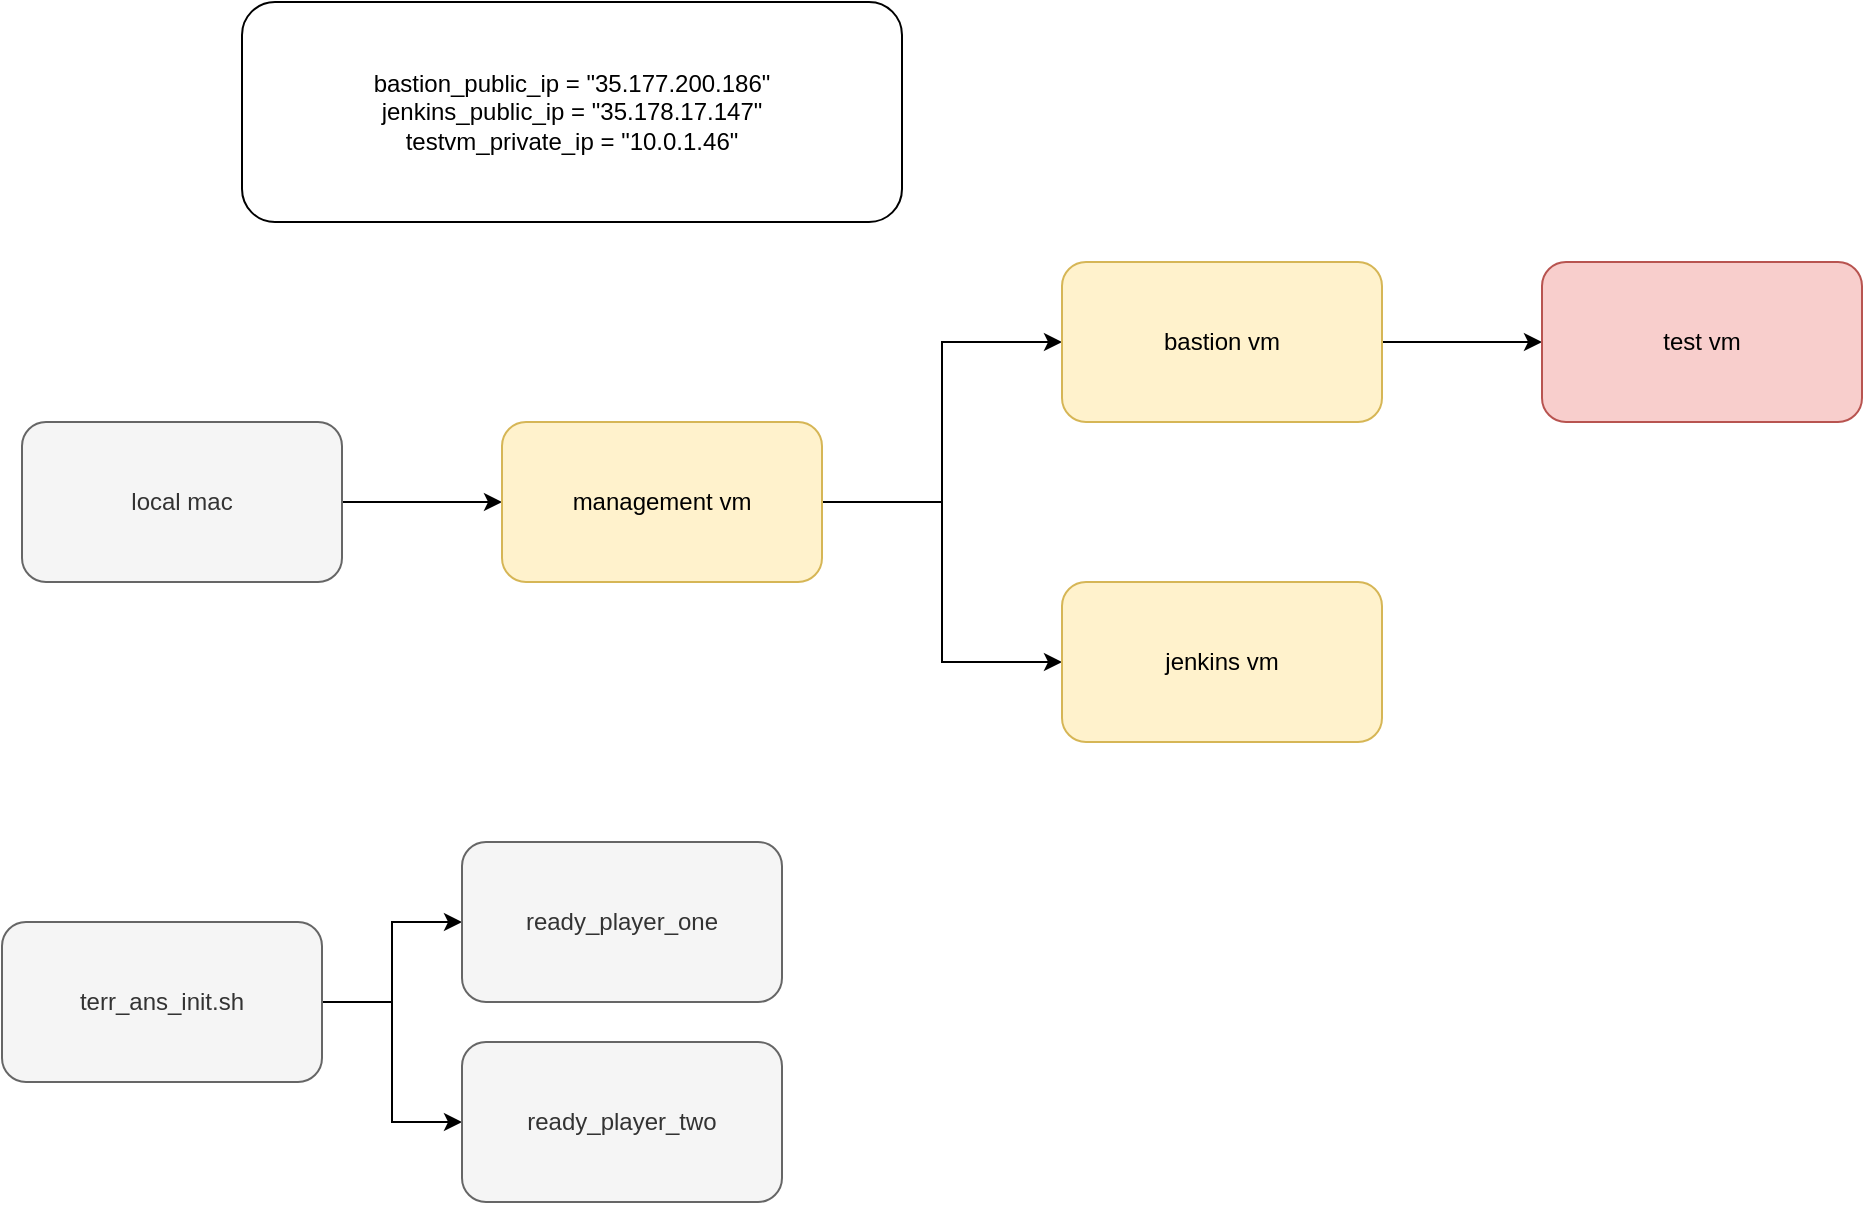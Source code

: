 <mxfile version="14.5.1" type="device"><diagram id="fgbsiUK0g7hy4sh2PP3z" name="Page-1"><mxGraphModel dx="1106" dy="972" grid="1" gridSize="10" guides="1" tooltips="1" connect="1" arrows="1" fold="1" page="1" pageScale="1" pageWidth="1169" pageHeight="827" math="0" shadow="0"><root><mxCell id="0"/><mxCell id="1" parent="0"/><mxCell id="oLSMZY4fAIswRy4_z1ld-7" value="" style="edgeStyle=orthogonalEdgeStyle;rounded=0;orthogonalLoop=1;jettySize=auto;html=1;" edge="1" parent="1" source="oLSMZY4fAIswRy4_z1ld-2" target="oLSMZY4fAIswRy4_z1ld-3"><mxGeometry relative="1" as="geometry"/></mxCell><mxCell id="oLSMZY4fAIswRy4_z1ld-2" value="local mac" style="rounded=1;whiteSpace=wrap;html=1;fillColor=#f5f5f5;strokeColor=#666666;fontColor=#333333;" vertex="1" parent="1"><mxGeometry x="80" y="280" width="160" height="80" as="geometry"/></mxCell><mxCell id="oLSMZY4fAIswRy4_z1ld-11" style="edgeStyle=orthogonalEdgeStyle;rounded=0;orthogonalLoop=1;jettySize=auto;html=1;entryX=0;entryY=0.5;entryDx=0;entryDy=0;" edge="1" parent="1" source="oLSMZY4fAIswRy4_z1ld-3" target="oLSMZY4fAIswRy4_z1ld-5"><mxGeometry relative="1" as="geometry"/></mxCell><mxCell id="oLSMZY4fAIswRy4_z1ld-12" style="edgeStyle=orthogonalEdgeStyle;rounded=0;orthogonalLoop=1;jettySize=auto;html=1;exitX=1;exitY=0.5;exitDx=0;exitDy=0;entryX=0;entryY=0.5;entryDx=0;entryDy=0;" edge="1" parent="1" source="oLSMZY4fAIswRy4_z1ld-3" target="oLSMZY4fAIswRy4_z1ld-4"><mxGeometry relative="1" as="geometry"/></mxCell><mxCell id="oLSMZY4fAIswRy4_z1ld-3" value="management vm" style="rounded=1;whiteSpace=wrap;html=1;fillColor=#fff2cc;strokeColor=#d6b656;" vertex="1" parent="1"><mxGeometry x="320" y="280" width="160" height="80" as="geometry"/></mxCell><mxCell id="oLSMZY4fAIswRy4_z1ld-4" value="jenkins vm" style="rounded=1;whiteSpace=wrap;html=1;fillColor=#fff2cc;strokeColor=#d6b656;" vertex="1" parent="1"><mxGeometry x="600" y="360" width="160" height="80" as="geometry"/></mxCell><mxCell id="oLSMZY4fAIswRy4_z1ld-9" style="edgeStyle=orthogonalEdgeStyle;rounded=0;orthogonalLoop=1;jettySize=auto;html=1;entryX=0;entryY=0.5;entryDx=0;entryDy=0;" edge="1" parent="1" source="oLSMZY4fAIswRy4_z1ld-5" target="oLSMZY4fAIswRy4_z1ld-6"><mxGeometry relative="1" as="geometry"/></mxCell><mxCell id="oLSMZY4fAIswRy4_z1ld-5" value="bastion vm" style="rounded=1;whiteSpace=wrap;html=1;fillColor=#fff2cc;strokeColor=#d6b656;" vertex="1" parent="1"><mxGeometry x="600" y="200" width="160" height="80" as="geometry"/></mxCell><mxCell id="oLSMZY4fAIswRy4_z1ld-6" value="test vm" style="rounded=1;whiteSpace=wrap;html=1;fillColor=#f8cecc;strokeColor=#b85450;" vertex="1" parent="1"><mxGeometry x="840" y="200" width="160" height="80" as="geometry"/></mxCell><mxCell id="oLSMZY4fAIswRy4_z1ld-13" value="bastion_public_ip = &quot;35.177.200.186&quot;&#10;jenkins_public_ip = &quot;35.178.17.147&quot;&#10;testvm_private_ip = &quot;10.0.1.46&quot;" style="rounded=1;whiteSpace=wrap;html=1;" vertex="1" parent="1"><mxGeometry x="190" y="70" width="330" height="110" as="geometry"/></mxCell><mxCell id="oLSMZY4fAIswRy4_z1ld-17" style="edgeStyle=orthogonalEdgeStyle;rounded=0;orthogonalLoop=1;jettySize=auto;html=1;entryX=0;entryY=0.5;entryDx=0;entryDy=0;" edge="1" parent="1" source="oLSMZY4fAIswRy4_z1ld-14" target="oLSMZY4fAIswRy4_z1ld-15"><mxGeometry relative="1" as="geometry"/></mxCell><mxCell id="oLSMZY4fAIswRy4_z1ld-18" style="edgeStyle=orthogonalEdgeStyle;rounded=0;orthogonalLoop=1;jettySize=auto;html=1;exitX=1;exitY=0.5;exitDx=0;exitDy=0;" edge="1" parent="1" source="oLSMZY4fAIswRy4_z1ld-14" target="oLSMZY4fAIswRy4_z1ld-16"><mxGeometry relative="1" as="geometry"/></mxCell><mxCell id="oLSMZY4fAIswRy4_z1ld-14" value="terr_ans_init.sh" style="rounded=1;whiteSpace=wrap;html=1;fillColor=#f5f5f5;strokeColor=#666666;fontColor=#333333;" vertex="1" parent="1"><mxGeometry x="70" y="530" width="160" height="80" as="geometry"/></mxCell><mxCell id="oLSMZY4fAIswRy4_z1ld-15" value="ready_player_one" style="rounded=1;whiteSpace=wrap;html=1;fillColor=#f5f5f5;strokeColor=#666666;fontColor=#333333;" vertex="1" parent="1"><mxGeometry x="300" y="490" width="160" height="80" as="geometry"/></mxCell><mxCell id="oLSMZY4fAIswRy4_z1ld-16" value="ready_player_two" style="rounded=1;whiteSpace=wrap;html=1;fillColor=#f5f5f5;strokeColor=#666666;fontColor=#333333;" vertex="1" parent="1"><mxGeometry x="300" y="590" width="160" height="80" as="geometry"/></mxCell></root></mxGraphModel></diagram></mxfile>